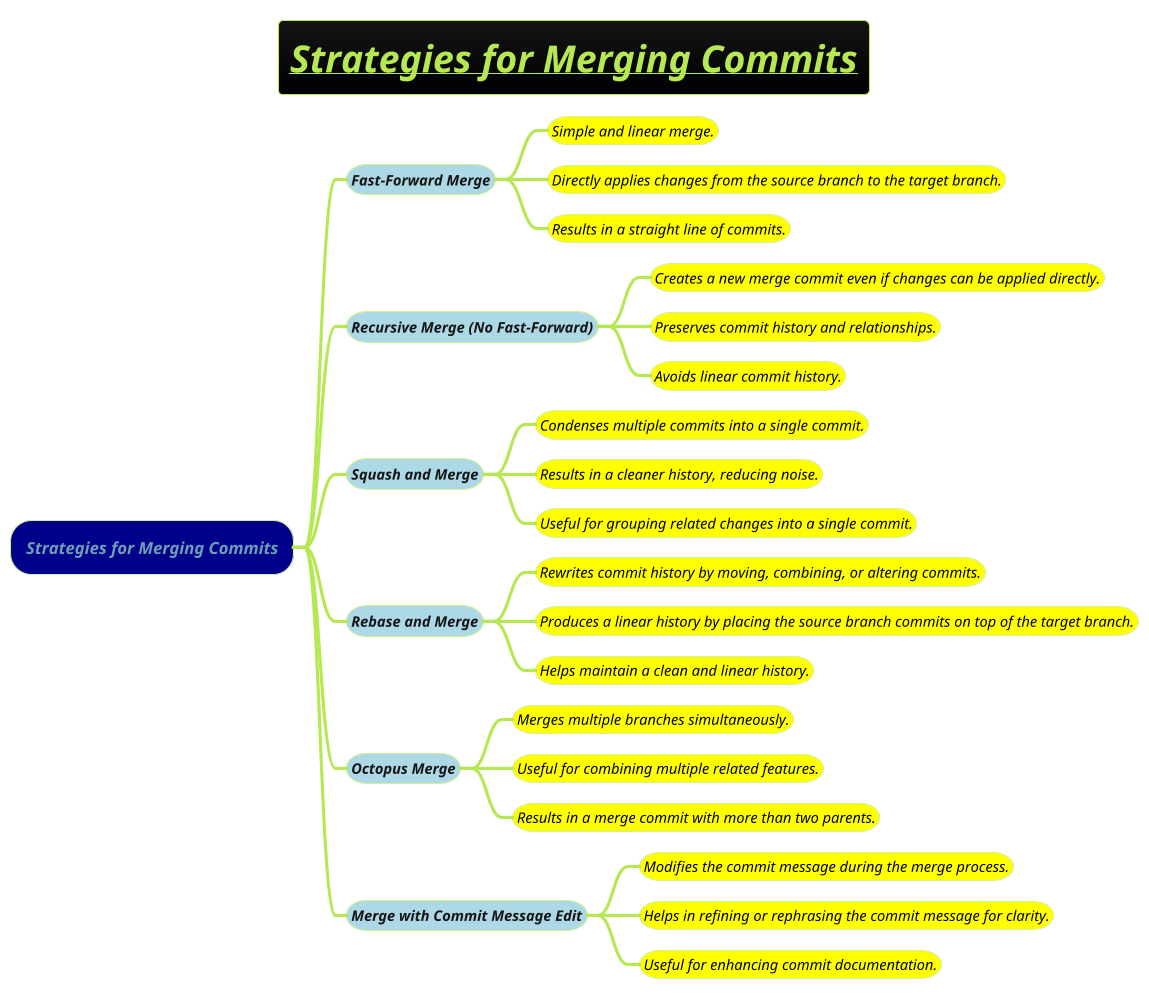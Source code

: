 @startmindmap
title =<i><b><u>Strategies for Merging Commits
!theme hacker

*[#darkblue] <i>Strategies for Merging Commits
**[#lightblue] <i><color #blac><size:14>Fast-Forward Merge
***[#yellow] <i><color #black><size:14>Simple and linear merge.
***[#yellow] <i><color #black><size:14>Directly applies changes from the source branch to the target branch.
***[#yellow] <i><color #black><size:14>Results in a straight line of commits.
**[#lightblue] <i><color #blac><size:14>Recursive Merge (No Fast-Forward)
***[#yellow] <i><color #black><size:14>Creates a new merge commit even if changes can be applied directly.
***[#yellow] <i><color #black><size:14>Preserves commit history and relationships.
***[#yellow] <i><color #black><size:14>Avoids linear commit history.
**[#lightblue] <i><color #blac><size:14>Squash and Merge
***[#yellow] <i><color #black><size:14>Condenses multiple commits into a single commit.
***[#yellow] <i><color #black><size:14>Results in a cleaner history, reducing noise.
***[#yellow] <i><color #black><size:14>Useful for grouping related changes into a single commit.
**[#lightblue] <i><color #blac><size:14>Rebase and Merge
***[#yellow] <i><color #black><size:14>Rewrites commit history by moving, combining, or altering commits.
***[#yellow] <i><color #black><size:14>Produces a linear history by placing the source branch commits on top of the target branch.
***[#yellow] <i><color #black><size:14>Helps maintain a clean and linear history.
**[#lightblue] <i><color #blac><size:14>Octopus Merge
***[#yellow] <i><color #black><size:14>Merges multiple branches simultaneously.
***[#yellow] <i><color #black><size:14>Useful for combining multiple related features.
***[#yellow] <i><color #black><size:14>Results in a merge commit with more than two parents.
**[#lightblue] <i><color #blac><size:14>Merge with Commit Message Edit
***[#yellow] <i><color #black><size:14>Modifies the commit message during the merge process.
***[#yellow] <i><color #black><size:14>Helps in refining or rephrasing the commit message for clarity.
***[#yellow] <i><color #black><size:14>Useful for enhancing commit documentation.
@endmindmap
